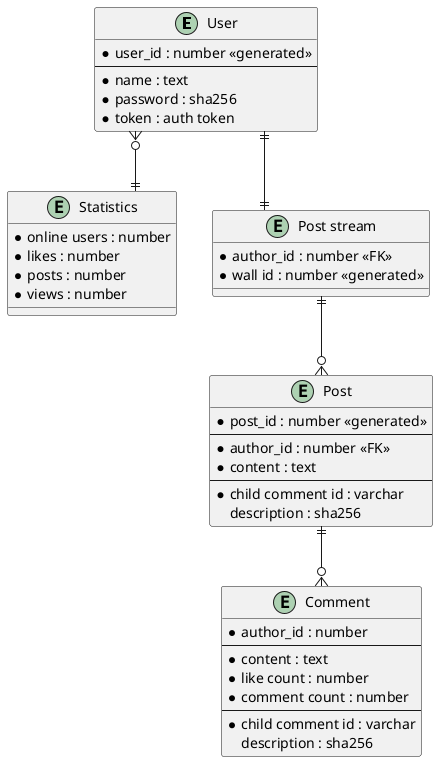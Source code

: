 @startuml entity
' hide the spot
' hide circle

' avoid problems with angled crows feet
skinparam linetype ortho

entity "User" as user {
  * user_id : number <<generated>>
  --
  * name : text
  * password : sha256
  * token : auth token
}

entity "Post" as post {
  * post_id : number <<generated>>
  --
  * author_id : number <<FK>>
  * content : text
  --
  * child comment id : varchar
  description : sha256
}

entity "Comment" as comment {
  *author_id : number
  --
  * content : text
  * like count : number
  * comment count : number
  --
  * child comment id : varchar
  description : sha256
}

entity "Statistics" as stats {
  * online users : number
  * likes : number
  * posts : number
  * views : number
}


entity "Post stream" as posts {
  * author_id : number <<FK>>
  * wall id : number <<generated>>
}


user ||--|| posts
user }o--|| stats
posts ||--o{ post
post ||--o{ comment



@enduml
